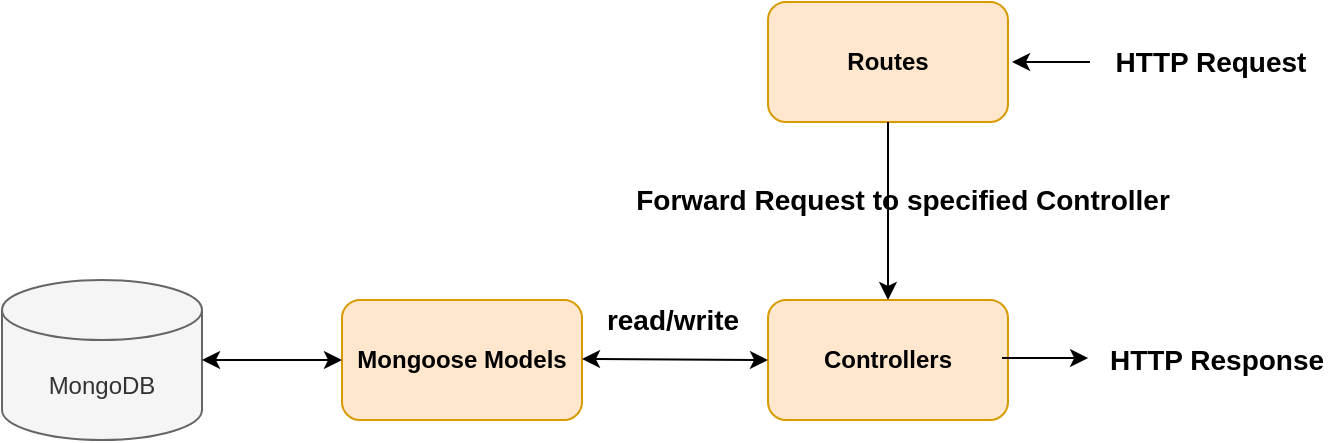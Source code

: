 <mxfile>
    <diagram id="hftycgDEpA-NbNYUmD9A" name="Page-1">
        <mxGraphModel dx="1719" dy="1167" grid="1" gridSize="10" guides="1" tooltips="1" connect="1" arrows="1" fold="1" page="1" pageScale="1" pageWidth="1100" pageHeight="850" background="none" math="0" shadow="0">
            <root>
                <mxCell id="0"/>
                <mxCell id="1" parent="0"/>
                <mxCell id="18" value="&lt;b&gt;&lt;font style=&quot;font-size: 14px&quot;&gt;HTTP Request&lt;/font&gt;&lt;/b&gt;" style="text;html=1;align=center;verticalAlign=middle;resizable=0;points=[];autosize=1;strokeColor=none;fillColor=none;fontColor=#000000;" parent="1" vertex="1">
                    <mxGeometry x="789" y="261" width="110" height="20" as="geometry"/>
                </mxCell>
                <mxCell id="27" value="MongoDB" style="shape=cylinder3;whiteSpace=wrap;html=1;boundedLbl=1;backgroundOutline=1;size=15;fillColor=#f5f5f5;fontColor=#333333;strokeColor=#666666;" vertex="1" parent="1">
                    <mxGeometry x="240" y="380" width="100" height="80" as="geometry"/>
                </mxCell>
                <mxCell id="28" value="&lt;b&gt;&lt;font color=&quot;#000000&quot;&gt;Mongoose Models&lt;/font&gt;&lt;/b&gt;" style="rounded=1;whiteSpace=wrap;html=1;fillColor=#ffe6cc;strokeColor=#d79b00;" vertex="1" parent="1">
                    <mxGeometry x="410" y="390" width="120" height="60" as="geometry"/>
                </mxCell>
                <mxCell id="29" value="&lt;font color=&quot;#000000&quot;&gt;&lt;b&gt;Controllers&lt;/b&gt;&lt;/font&gt;" style="rounded=1;whiteSpace=wrap;html=1;fillColor=#ffe6cc;strokeColor=#d79b00;" vertex="1" parent="1">
                    <mxGeometry x="623" y="390" width="120" height="60" as="geometry"/>
                </mxCell>
                <mxCell id="30" value="&lt;font color=&quot;#000000&quot;&gt;&lt;b&gt;Routes&lt;br&gt;&lt;/b&gt;&lt;/font&gt;" style="rounded=1;whiteSpace=wrap;html=1;fillColor=#ffe6cc;strokeColor=#d79b00;" vertex="1" parent="1">
                    <mxGeometry x="623" y="241" width="120" height="60" as="geometry"/>
                </mxCell>
                <mxCell id="31" value="" style="endArrow=classic;startArrow=classic;html=1;exitX=1;exitY=0.5;exitDx=0;exitDy=0;exitPerimeter=0;entryX=0;entryY=0.5;entryDx=0;entryDy=0;" edge="1" parent="1" source="27" target="28">
                    <mxGeometry width="50" height="50" relative="1" as="geometry">
                        <mxPoint x="340" y="530" as="sourcePoint"/>
                        <mxPoint x="390" y="480" as="targetPoint"/>
                    </mxGeometry>
                </mxCell>
                <mxCell id="32" value="" style="endArrow=classic;startArrow=classic;html=1;exitX=1;exitY=0.5;exitDx=0;exitDy=0;exitPerimeter=0;entryX=0;entryY=0.5;entryDx=0;entryDy=0;" edge="1" parent="1" target="29">
                    <mxGeometry width="50" height="50" relative="1" as="geometry">
                        <mxPoint x="530" y="419.5" as="sourcePoint"/>
                        <mxPoint x="600" y="419.5" as="targetPoint"/>
                    </mxGeometry>
                </mxCell>
                <mxCell id="33" value="&lt;b&gt;&lt;font style=&quot;font-size: 14px&quot;&gt;read/write&lt;/font&gt;&lt;/b&gt;" style="text;html=1;align=center;verticalAlign=middle;resizable=0;points=[];autosize=1;strokeColor=none;fillColor=none;fontColor=#000000;" vertex="1" parent="1">
                    <mxGeometry x="535" y="390" width="80" height="20" as="geometry"/>
                </mxCell>
                <mxCell id="34" value="&lt;b&gt;&lt;font style=&quot;font-size: 14px&quot;&gt;HTTP Response&lt;br&gt;&lt;/font&gt;&lt;/b&gt;" style="text;html=1;align=center;verticalAlign=middle;resizable=0;points=[];autosize=1;strokeColor=none;fillColor=none;fontColor=#000000;" vertex="1" parent="1">
                    <mxGeometry x="787" y="410" width="120" height="20" as="geometry"/>
                </mxCell>
                <mxCell id="35" value="" style="endArrow=classic;html=1;exitX=0;exitY=0.5;exitDx=0;exitDy=0;exitPerimeter=0;" edge="1" parent="1">
                    <mxGeometry width="50" height="50" relative="1" as="geometry">
                        <mxPoint x="784" y="271" as="sourcePoint"/>
                        <mxPoint x="745" y="271" as="targetPoint"/>
                    </mxGeometry>
                </mxCell>
                <mxCell id="36" value="" style="endArrow=classic;html=1;entryX=-0.033;entryY=0.45;entryDx=0;entryDy=0;entryPerimeter=0;" edge="1" parent="1" target="34">
                    <mxGeometry width="50" height="50" relative="1" as="geometry">
                        <mxPoint x="740" y="419" as="sourcePoint"/>
                        <mxPoint x="760" y="340" as="targetPoint"/>
                    </mxGeometry>
                </mxCell>
                <mxCell id="37" value="" style="endArrow=classic;html=1;entryX=0.5;entryY=0;entryDx=0;entryDy=0;" edge="1" parent="1" source="30" target="29">
                    <mxGeometry width="50" height="50" relative="1" as="geometry">
                        <mxPoint x="530" y="346" as="sourcePoint"/>
                        <mxPoint x="580" y="296" as="targetPoint"/>
                    </mxGeometry>
                </mxCell>
                <mxCell id="38" value="&lt;b&gt;&lt;font style=&quot;font-size: 14px&quot;&gt;Forward Request to specified Controller&lt;/font&gt;&lt;/b&gt;" style="text;html=1;align=center;verticalAlign=middle;resizable=0;points=[];autosize=1;strokeColor=none;fillColor=none;fontColor=#000000;" vertex="1" parent="1">
                    <mxGeometry x="550" y="330" width="280" height="20" as="geometry"/>
                </mxCell>
            </root>
        </mxGraphModel>
    </diagram>
</mxfile>